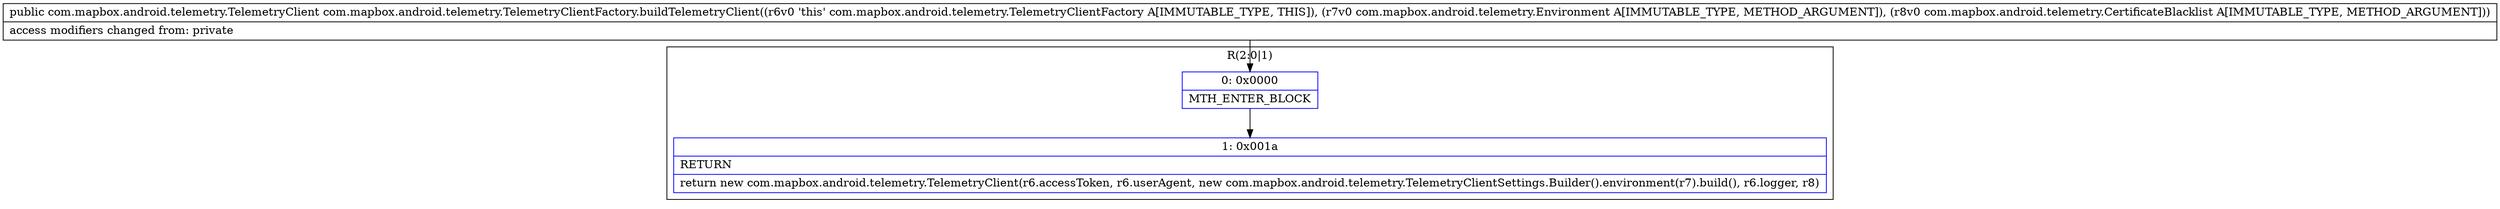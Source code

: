 digraph "CFG forcom.mapbox.android.telemetry.TelemetryClientFactory.buildTelemetryClient(Lcom\/mapbox\/android\/telemetry\/Environment;Lcom\/mapbox\/android\/telemetry\/CertificateBlacklist;)Lcom\/mapbox\/android\/telemetry\/TelemetryClient;" {
subgraph cluster_Region_89568168 {
label = "R(2:0|1)";
node [shape=record,color=blue];
Node_0 [shape=record,label="{0\:\ 0x0000|MTH_ENTER_BLOCK\l}"];
Node_1 [shape=record,label="{1\:\ 0x001a|RETURN\l|return new com.mapbox.android.telemetry.TelemetryClient(r6.accessToken, r6.userAgent, new com.mapbox.android.telemetry.TelemetryClientSettings.Builder().environment(r7).build(), r6.logger, r8)\l}"];
}
MethodNode[shape=record,label="{public com.mapbox.android.telemetry.TelemetryClient com.mapbox.android.telemetry.TelemetryClientFactory.buildTelemetryClient((r6v0 'this' com.mapbox.android.telemetry.TelemetryClientFactory A[IMMUTABLE_TYPE, THIS]), (r7v0 com.mapbox.android.telemetry.Environment A[IMMUTABLE_TYPE, METHOD_ARGUMENT]), (r8v0 com.mapbox.android.telemetry.CertificateBlacklist A[IMMUTABLE_TYPE, METHOD_ARGUMENT]))  | access modifiers changed from: private\l}"];
MethodNode -> Node_0;
Node_0 -> Node_1;
}

